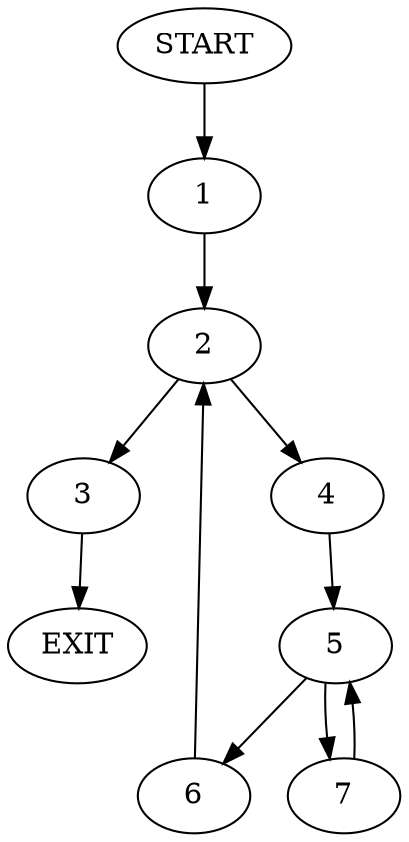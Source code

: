 digraph {
0 [label="START"]
8 [label="EXIT"]
0 -> 1
1 -> 2
2 -> 3
2 -> 4
4 -> 5
3 -> 8
5 -> 6
5 -> 7
6 -> 2
7 -> 5
}
